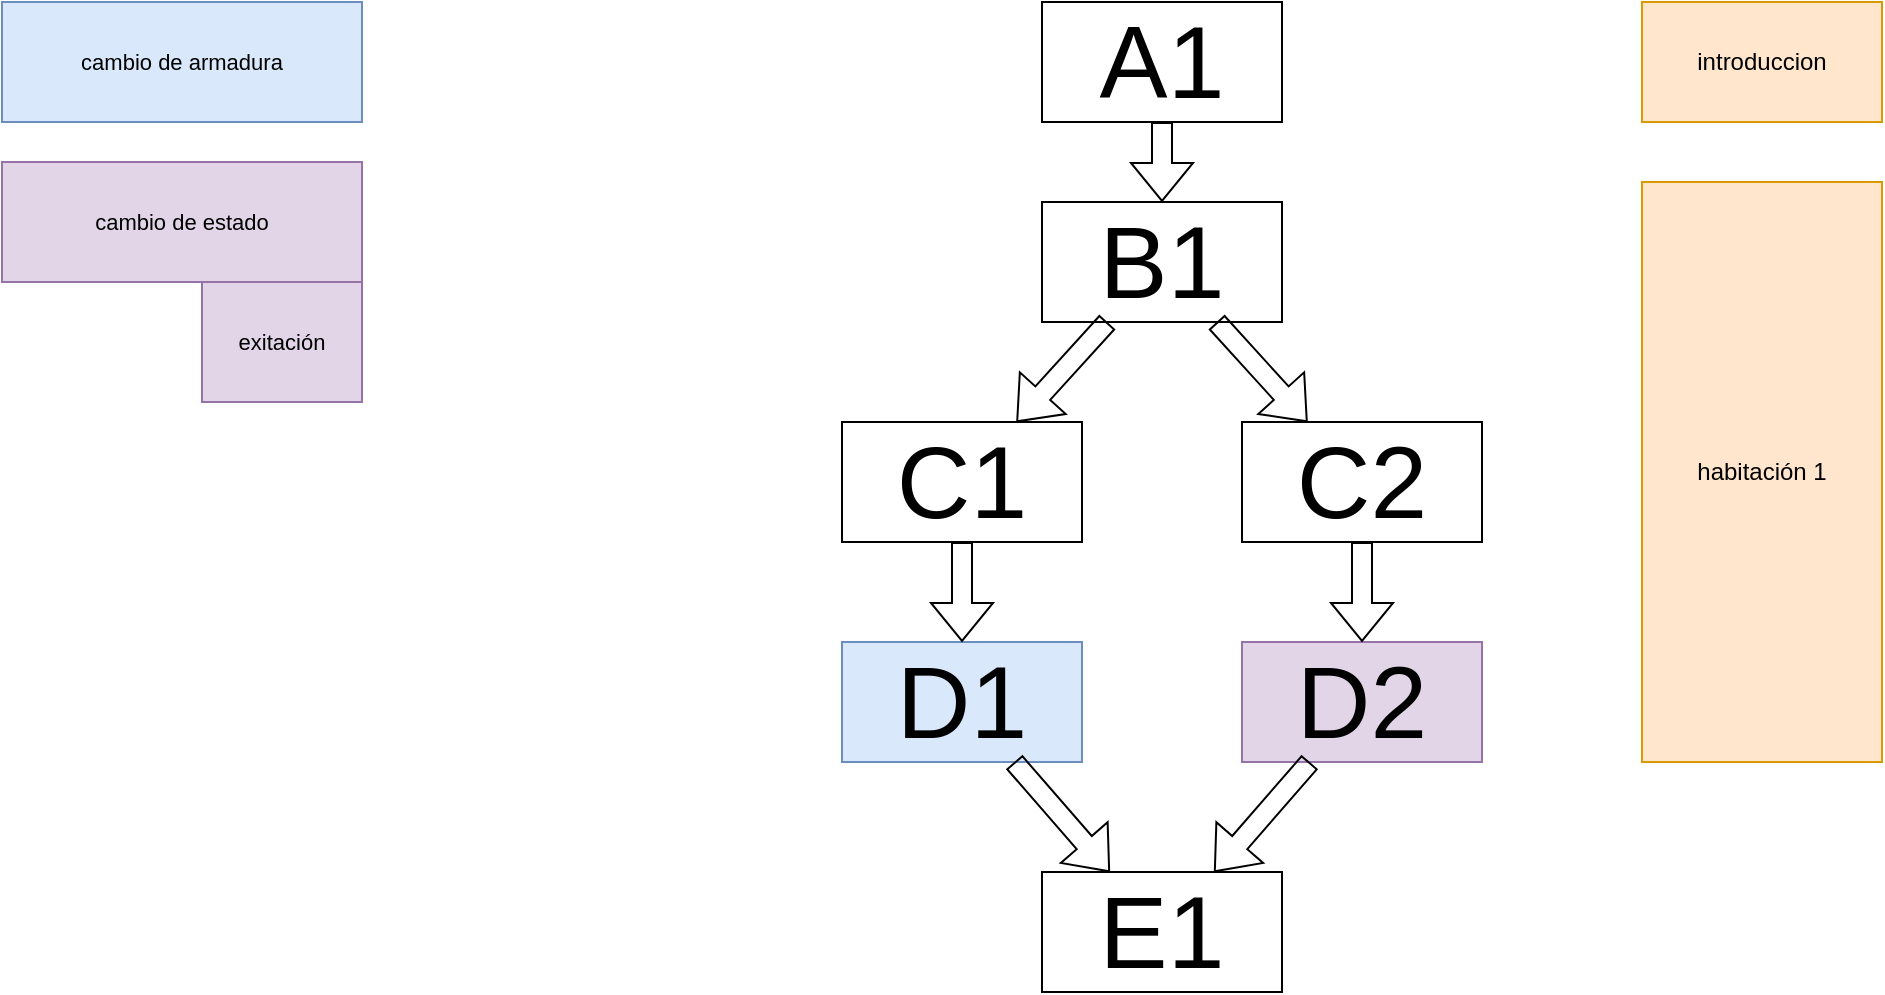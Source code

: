 <mxfile version="24.7.6">
  <diagram name="Página-1" id="w1PEx_CrNkzJvDPN5Sp3">
    <mxGraphModel dx="1560" dy="417" grid="1" gridSize="10" guides="1" tooltips="1" connect="1" arrows="1" fold="1" page="1" pageScale="1" pageWidth="827" pageHeight="1169" math="0" shadow="0">
      <root>
        <mxCell id="0" />
        <mxCell id="1" parent="0" />
        <mxCell id="dZPbeI3qdubsye-Llfu1-1" value="&lt;font style=&quot;font-size: 51px;&quot;&gt;A1&lt;/font&gt;" style="rounded=0;whiteSpace=wrap;html=1;" parent="1" vertex="1">
          <mxGeometry x="340" y="120" width="120" height="60" as="geometry" />
        </mxCell>
        <mxCell id="dZPbeI3qdubsye-Llfu1-2" value="&lt;font style=&quot;font-size: 51px;&quot;&gt;B1&lt;/font&gt;" style="rounded=0;whiteSpace=wrap;html=1;" parent="1" vertex="1">
          <mxGeometry x="340" y="220" width="120" height="60" as="geometry" />
        </mxCell>
        <mxCell id="dZPbeI3qdubsye-Llfu1-3" value="&lt;font style=&quot;font-size: 51px;&quot;&gt;C1&lt;/font&gt;" style="rounded=0;whiteSpace=wrap;html=1;" parent="1" vertex="1">
          <mxGeometry x="240" y="330" width="120" height="60" as="geometry" />
        </mxCell>
        <mxCell id="dZPbeI3qdubsye-Llfu1-4" value="&lt;font style=&quot;font-size: 51px;&quot;&gt;C2&lt;/font&gt;" style="rounded=0;whiteSpace=wrap;html=1;" parent="1" vertex="1">
          <mxGeometry x="440" y="330" width="120" height="60" as="geometry" />
        </mxCell>
        <mxCell id="dZPbeI3qdubsye-Llfu1-5" value="&lt;font style=&quot;font-size: 51px;&quot;&gt;D1&lt;/font&gt;" style="rounded=0;whiteSpace=wrap;html=1;fillColor=#dae8fc;strokeColor=#6c8ebf;" parent="1" vertex="1">
          <mxGeometry x="240" y="440" width="120" height="60" as="geometry" />
        </mxCell>
        <mxCell id="dZPbeI3qdubsye-Llfu1-6" value="&lt;font style=&quot;font-size: 11px;&quot;&gt;&lt;font style=&quot;font-size: 11px;&quot;&gt;cambio de armad&lt;/font&gt;&lt;font style=&quot;font-size: 11px;&quot;&gt;u&lt;/font&gt;&lt;font style=&quot;font-size: 11px;&quot;&gt;ra&lt;/font&gt;&lt;/font&gt;" style="rounded=0;whiteSpace=wrap;html=1;fillColor=#dae8fc;strokeColor=#6c8ebf;" parent="1" vertex="1">
          <mxGeometry x="-180" y="120" width="180" height="60" as="geometry" />
        </mxCell>
        <mxCell id="dZPbeI3qdubsye-Llfu1-7" value="&lt;font style=&quot;font-size: 51px;&quot;&gt;D2&lt;/font&gt;" style="rounded=0;whiteSpace=wrap;html=1;fillColor=#e1d5e7;strokeColor=#9673a6;" parent="1" vertex="1">
          <mxGeometry x="440" y="440" width="120" height="60" as="geometry" />
        </mxCell>
        <mxCell id="dZPbeI3qdubsye-Llfu1-8" value="&lt;span style=&quot;font-size: 11px;&quot;&gt;cambio de estado&lt;/span&gt;" style="rounded=0;whiteSpace=wrap;html=1;fillColor=#e1d5e7;strokeColor=#9673a6;" parent="1" vertex="1">
          <mxGeometry x="-180" y="200" width="180" height="60" as="geometry" />
        </mxCell>
        <mxCell id="dZPbeI3qdubsye-Llfu1-9" value="&lt;span style=&quot;font-size: 11px;&quot;&gt;exitación&lt;/span&gt;" style="rounded=0;whiteSpace=wrap;html=1;fillColor=#e1d5e7;strokeColor=#9673a6;" parent="1" vertex="1">
          <mxGeometry x="-80" y="260" width="80" height="60" as="geometry" />
        </mxCell>
        <mxCell id="dZPbeI3qdubsye-Llfu1-11" value="&lt;font style=&quot;font-size: 51px;&quot;&gt;E1&lt;/font&gt;" style="rounded=0;whiteSpace=wrap;html=1;" parent="1" vertex="1">
          <mxGeometry x="340" y="555" width="120" height="60" as="geometry" />
        </mxCell>
        <mxCell id="6tjudQPbgIgy78k1-vVx-1" value="habitación 1" style="rounded=0;whiteSpace=wrap;html=1;fillColor=#ffe6cc;strokeColor=#d79b00;" vertex="1" parent="1">
          <mxGeometry x="640" y="210" width="120" height="290" as="geometry" />
        </mxCell>
        <mxCell id="6tjudQPbgIgy78k1-vVx-2" value="introduccion" style="rounded=0;whiteSpace=wrap;html=1;fillColor=#ffe6cc;strokeColor=#d79b00;" vertex="1" parent="1">
          <mxGeometry x="640" y="120" width="120" height="60" as="geometry" />
        </mxCell>
        <mxCell id="6tjudQPbgIgy78k1-vVx-3" value="" style="shape=flexArrow;endArrow=classic;html=1;rounded=0;" edge="1" parent="1" source="dZPbeI3qdubsye-Llfu1-2" target="dZPbeI3qdubsye-Llfu1-4">
          <mxGeometry width="50" height="50" relative="1" as="geometry">
            <mxPoint x="350" y="390" as="sourcePoint" />
            <mxPoint x="400" y="340" as="targetPoint" />
          </mxGeometry>
        </mxCell>
        <mxCell id="6tjudQPbgIgy78k1-vVx-4" value="" style="shape=flexArrow;endArrow=classic;html=1;rounded=0;" edge="1" parent="1" source="dZPbeI3qdubsye-Llfu1-2" target="dZPbeI3qdubsye-Llfu1-3">
          <mxGeometry width="50" height="50" relative="1" as="geometry">
            <mxPoint x="437" y="290" as="sourcePoint" />
            <mxPoint x="483" y="340" as="targetPoint" />
          </mxGeometry>
        </mxCell>
        <mxCell id="6tjudQPbgIgy78k1-vVx-5" value="" style="shape=flexArrow;endArrow=classic;html=1;rounded=0;" edge="1" parent="1" source="dZPbeI3qdubsye-Llfu1-3" target="dZPbeI3qdubsye-Llfu1-5">
          <mxGeometry width="50" height="50" relative="1" as="geometry">
            <mxPoint x="383" y="290" as="sourcePoint" />
            <mxPoint x="337" y="340" as="targetPoint" />
          </mxGeometry>
        </mxCell>
        <mxCell id="6tjudQPbgIgy78k1-vVx-6" value="" style="shape=flexArrow;endArrow=classic;html=1;rounded=0;" edge="1" parent="1" source="dZPbeI3qdubsye-Llfu1-4" target="dZPbeI3qdubsye-Llfu1-7">
          <mxGeometry width="50" height="50" relative="1" as="geometry">
            <mxPoint x="310" y="400" as="sourcePoint" />
            <mxPoint x="310" y="450" as="targetPoint" />
          </mxGeometry>
        </mxCell>
        <mxCell id="6tjudQPbgIgy78k1-vVx-7" value="" style="shape=flexArrow;endArrow=classic;html=1;rounded=0;" edge="1" parent="1" source="dZPbeI3qdubsye-Llfu1-7" target="dZPbeI3qdubsye-Llfu1-11">
          <mxGeometry width="50" height="50" relative="1" as="geometry">
            <mxPoint x="510" y="520" as="sourcePoint" />
            <mxPoint x="510" y="570" as="targetPoint" />
          </mxGeometry>
        </mxCell>
        <mxCell id="6tjudQPbgIgy78k1-vVx-8" value="" style="shape=flexArrow;endArrow=classic;html=1;rounded=0;" edge="1" parent="1" source="dZPbeI3qdubsye-Llfu1-5" target="dZPbeI3qdubsye-Llfu1-11">
          <mxGeometry width="50" height="50" relative="1" as="geometry">
            <mxPoint x="484" y="510" as="sourcePoint" />
            <mxPoint x="436" y="565" as="targetPoint" />
          </mxGeometry>
        </mxCell>
        <mxCell id="6tjudQPbgIgy78k1-vVx-9" value="" style="shape=flexArrow;endArrow=classic;html=1;rounded=0;" edge="1" parent="1" source="dZPbeI3qdubsye-Llfu1-1" target="dZPbeI3qdubsye-Llfu1-2">
          <mxGeometry width="50" height="50" relative="1" as="geometry">
            <mxPoint x="510" y="400" as="sourcePoint" />
            <mxPoint x="510" y="450" as="targetPoint" />
          </mxGeometry>
        </mxCell>
      </root>
    </mxGraphModel>
  </diagram>
</mxfile>
